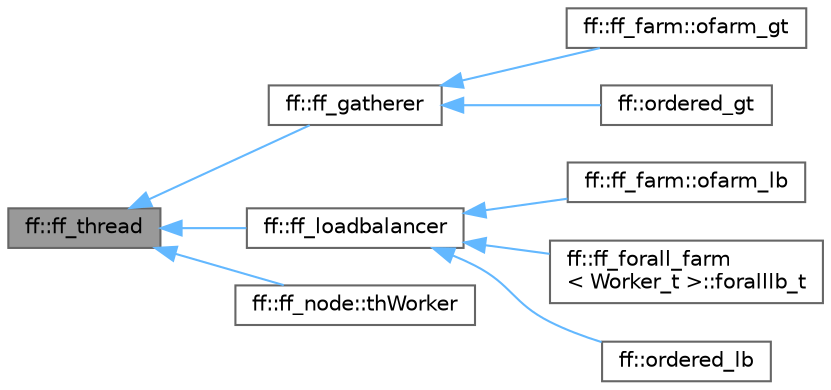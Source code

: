 digraph "ff::ff_thread"
{
 // LATEX_PDF_SIZE
  bgcolor="transparent";
  edge [fontname=Helvetica,fontsize=10,labelfontname=Helvetica,labelfontsize=10];
  node [fontname=Helvetica,fontsize=10,shape=box,height=0.2,width=0.4];
  rankdir="LR";
  Node1 [id="Node000001",label="ff::ff_thread",height=0.2,width=0.4,color="gray40", fillcolor="grey60", style="filled", fontcolor="black",tooltip="thread container for (leaves) ff_node"];
  Node1 -> Node2 [id="edge1_Node000001_Node000002",dir="back",color="steelblue1",style="solid",tooltip=" "];
  Node2 [id="Node000002",label="ff::ff_gatherer",height=0.2,width=0.4,color="gray40", fillcolor="white", style="filled",URL="$classff_1_1ff__gatherer.html",tooltip="A class representing the Collector node in a Farm skeleton."];
  Node2 -> Node3 [id="edge2_Node000002_Node000003",dir="back",color="steelblue1",style="solid",tooltip=" "];
  Node3 [id="Node000003",label="ff::ff_farm::ofarm_gt",height=0.2,width=0.4,color="gray40", fillcolor="white", style="filled",URL="$structff_1_1ff__farm_1_1ofarm__gt.html",tooltip=" "];
  Node2 -> Node4 [id="edge3_Node000002_Node000004",dir="back",color="steelblue1",style="solid",tooltip=" "];
  Node4 [id="Node000004",label="ff::ordered_gt",height=0.2,width=0.4,color="gray40", fillcolor="white", style="filled",URL="$structff_1_1ordered__gt.html",tooltip=" "];
  Node1 -> Node5 [id="edge4_Node000001_Node000005",dir="back",color="steelblue1",style="solid",tooltip=" "];
  Node5 [id="Node000005",label="ff::ff_loadbalancer",height=0.2,width=0.4,color="gray40", fillcolor="white", style="filled",URL="$classff_1_1ff__loadbalancer.html",tooltip="A class representing the Emitter node in a typical Farm skeleton."];
  Node5 -> Node6 [id="edge5_Node000005_Node000006",dir="back",color="steelblue1",style="solid",tooltip=" "];
  Node6 [id="Node000006",label="ff::ff_farm::ofarm_lb",height=0.2,width=0.4,color="gray40", fillcolor="white", style="filled",URL="$structff_1_1ff__farm_1_1ofarm__lb.html",tooltip=" "];
  Node5 -> Node7 [id="edge6_Node000005_Node000007",dir="back",color="steelblue1",style="solid",tooltip=" "];
  Node7 [id="Node000007",label="ff::ff_forall_farm\l\< Worker_t \>::foralllb_t",height=0.2,width=0.4,color="gray40", fillcolor="white", style="filled",URL="$classff_1_1ff__forall__farm_1_1foralllb__t.html",tooltip=" "];
  Node5 -> Node8 [id="edge7_Node000005_Node000008",dir="back",color="steelblue1",style="solid",tooltip=" "];
  Node8 [id="Node000008",label="ff::ordered_lb",height=0.2,width=0.4,color="gray40", fillcolor="white", style="filled",URL="$structff_1_1ordered__lb.html",tooltip=" "];
  Node1 -> Node9 [id="edge8_Node000001_Node000009",dir="back",color="steelblue1",style="solid",tooltip=" "];
  Node9 [id="Node000009",label="ff::ff_node::thWorker",height=0.2,width=0.4,color="gray40", fillcolor="white", style="filled",URL="$classff_1_1ff__node_1_1th_worker.html",tooltip=" "];
}
